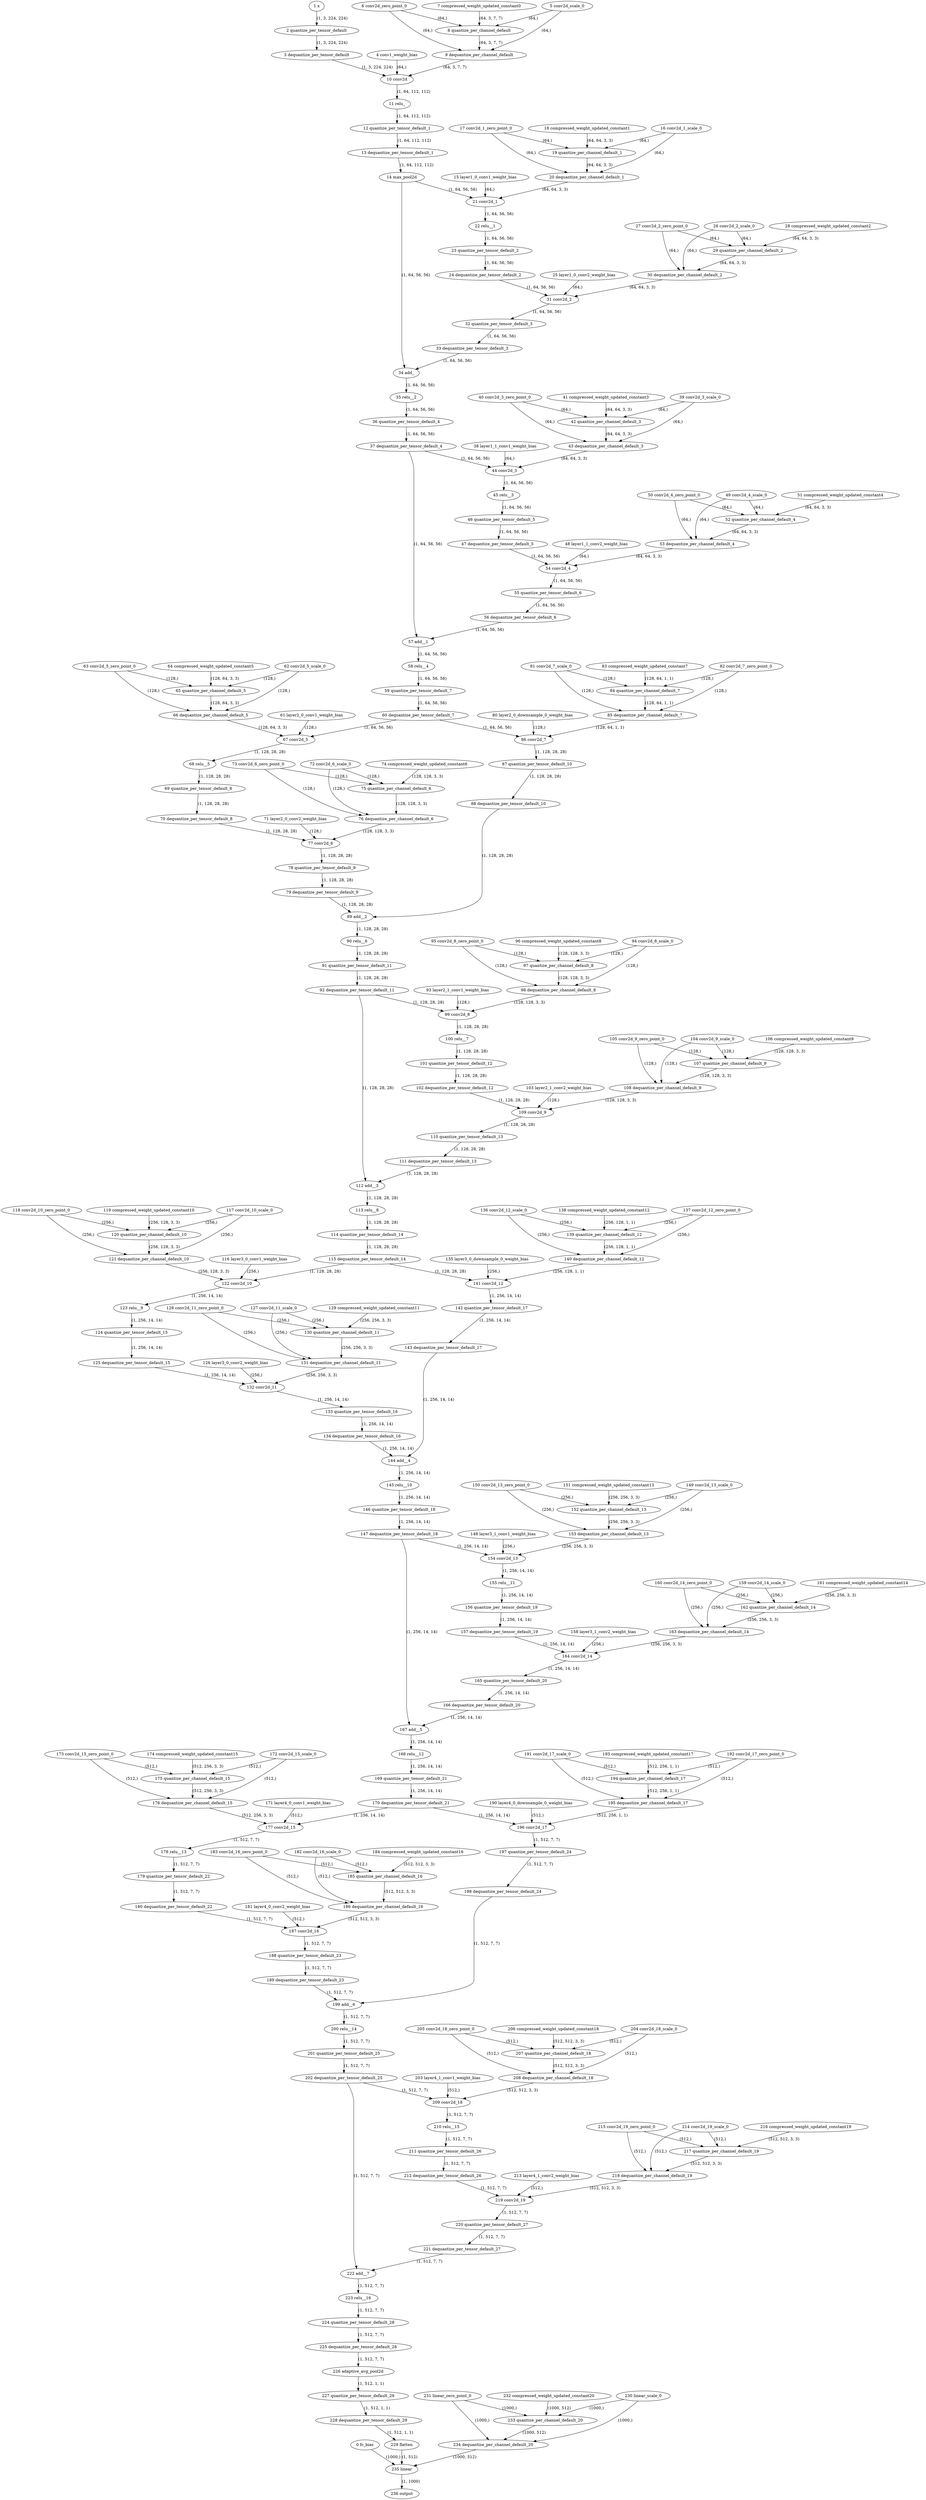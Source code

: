strict digraph {
"0 fc_bias" [id=0, type="get_attr"];
"1 x" [id=1, type=input];
"2 quantize_per_tensor_default" [id=2, type="quantize_per_tensor"];
"3 dequantize_per_tensor_default" [id=3, type="dequantize_per_tensor"];
"4 conv1_weight_bias" [id=4, type="get_attr"];
"5 conv2d_scale_0" [id=5, type="get_attr"];
"6 conv2d_zero_point_0" [id=6, type="get_attr"];
"7 compressed_weight_updated_constant0" [id=7, type="get_attr"];
"8 quantize_per_channel_default" [id=8, type="quantize_per_channel"];
"9 dequantize_per_channel_default" [id=9, type="dequantize_per_channel"];
"10 conv2d" [id=10, type=conv2d];
"11 relu_" [id=11, type="relu_"];
"12 quantize_per_tensor_default_1" [id=12, type="quantize_per_tensor"];
"13 dequantize_per_tensor_default_1" [id=13, type="dequantize_per_tensor"];
"14 max_pool2d" [id=14, type="max_pool2d"];
"15 layer1_0_conv1_weight_bias" [id=15, type="get_attr"];
"16 conv2d_1_scale_0" [id=16, type="get_attr"];
"17 conv2d_1_zero_point_0" [id=17, type="get_attr"];
"18 compressed_weight_updated_constant1" [id=18, type="get_attr"];
"19 quantize_per_channel_default_1" [id=19, type="quantize_per_channel"];
"20 dequantize_per_channel_default_1" [id=20, type="dequantize_per_channel"];
"21 conv2d_1" [id=21, type=conv2d];
"22 relu__1" [id=22, type="relu_"];
"23 quantize_per_tensor_default_2" [id=23, type="quantize_per_tensor"];
"24 dequantize_per_tensor_default_2" [id=24, type="dequantize_per_tensor"];
"25 layer1_0_conv2_weight_bias" [id=25, type="get_attr"];
"26 conv2d_2_scale_0" [id=26, type="get_attr"];
"27 conv2d_2_zero_point_0" [id=27, type="get_attr"];
"28 compressed_weight_updated_constant2" [id=28, type="get_attr"];
"29 quantize_per_channel_default_2" [id=29, type="quantize_per_channel"];
"30 dequantize_per_channel_default_2" [id=30, type="dequantize_per_channel"];
"31 conv2d_2" [id=31, type=conv2d];
"32 quantize_per_tensor_default_3" [id=32, type="quantize_per_tensor"];
"33 dequantize_per_tensor_default_3" [id=33, type="dequantize_per_tensor"];
"34 add_" [id=34, type="add_"];
"35 relu__2" [id=35, type="relu_"];
"36 quantize_per_tensor_default_4" [id=36, type="quantize_per_tensor"];
"37 dequantize_per_tensor_default_4" [id=37, type="dequantize_per_tensor"];
"38 layer1_1_conv1_weight_bias" [id=38, type="get_attr"];
"39 conv2d_3_scale_0" [id=39, type="get_attr"];
"40 conv2d_3_zero_point_0" [id=40, type="get_attr"];
"41 compressed_weight_updated_constant3" [id=41, type="get_attr"];
"42 quantize_per_channel_default_3" [id=42, type="quantize_per_channel"];
"43 dequantize_per_channel_default_3" [id=43, type="dequantize_per_channel"];
"44 conv2d_3" [id=44, type=conv2d];
"45 relu__3" [id=45, type="relu_"];
"46 quantize_per_tensor_default_5" [id=46, type="quantize_per_tensor"];
"47 dequantize_per_tensor_default_5" [id=47, type="dequantize_per_tensor"];
"48 layer1_1_conv2_weight_bias" [id=48, type="get_attr"];
"49 conv2d_4_scale_0" [id=49, type="get_attr"];
"50 conv2d_4_zero_point_0" [id=50, type="get_attr"];
"51 compressed_weight_updated_constant4" [id=51, type="get_attr"];
"52 quantize_per_channel_default_4" [id=52, type="quantize_per_channel"];
"53 dequantize_per_channel_default_4" [id=53, type="dequantize_per_channel"];
"54 conv2d_4" [id=54, type=conv2d];
"55 quantize_per_tensor_default_6" [id=55, type="quantize_per_tensor"];
"56 dequantize_per_tensor_default_6" [id=56, type="dequantize_per_tensor"];
"57 add__1" [id=57, type="add_"];
"58 relu__4" [id=58, type="relu_"];
"59 quantize_per_tensor_default_7" [id=59, type="quantize_per_tensor"];
"60 dequantize_per_tensor_default_7" [id=60, type="dequantize_per_tensor"];
"61 layer2_0_conv1_weight_bias" [id=61, type="get_attr"];
"62 conv2d_5_scale_0" [id=62, type="get_attr"];
"63 conv2d_5_zero_point_0" [id=63, type="get_attr"];
"64 compressed_weight_updated_constant5" [id=64, type="get_attr"];
"65 quantize_per_channel_default_5" [id=65, type="quantize_per_channel"];
"66 dequantize_per_channel_default_5" [id=66, type="dequantize_per_channel"];
"67 conv2d_5" [id=67, type=conv2d];
"68 relu__5" [id=68, type="relu_"];
"69 quantize_per_tensor_default_8" [id=69, type="quantize_per_tensor"];
"70 dequantize_per_tensor_default_8" [id=70, type="dequantize_per_tensor"];
"71 layer2_0_conv2_weight_bias" [id=71, type="get_attr"];
"72 conv2d_6_scale_0" [id=72, type="get_attr"];
"73 conv2d_6_zero_point_0" [id=73, type="get_attr"];
"74 compressed_weight_updated_constant6" [id=74, type="get_attr"];
"75 quantize_per_channel_default_6" [id=75, type="quantize_per_channel"];
"76 dequantize_per_channel_default_6" [id=76, type="dequantize_per_channel"];
"77 conv2d_6" [id=77, type=conv2d];
"78 quantize_per_tensor_default_9" [id=78, type="quantize_per_tensor"];
"79 dequantize_per_tensor_default_9" [id=79, type="dequantize_per_tensor"];
"80 layer2_0_downsample_0_weight_bias" [id=80, type="get_attr"];
"81 conv2d_7_scale_0" [id=81, type="get_attr"];
"82 conv2d_7_zero_point_0" [id=82, type="get_attr"];
"83 compressed_weight_updated_constant7" [id=83, type="get_attr"];
"84 quantize_per_channel_default_7" [id=84, type="quantize_per_channel"];
"85 dequantize_per_channel_default_7" [id=85, type="dequantize_per_channel"];
"86 conv2d_7" [id=86, type=conv2d];
"87 quantize_per_tensor_default_10" [id=87, type="quantize_per_tensor"];
"88 dequantize_per_tensor_default_10" [id=88, type="dequantize_per_tensor"];
"89 add__2" [id=89, type="add_"];
"90 relu__6" [id=90, type="relu_"];
"91 quantize_per_tensor_default_11" [id=91, type="quantize_per_tensor"];
"92 dequantize_per_tensor_default_11" [id=92, type="dequantize_per_tensor"];
"93 layer2_1_conv1_weight_bias" [id=93, type="get_attr"];
"94 conv2d_8_scale_0" [id=94, type="get_attr"];
"95 conv2d_8_zero_point_0" [id=95, type="get_attr"];
"96 compressed_weight_updated_constant8" [id=96, type="get_attr"];
"97 quantize_per_channel_default_8" [id=97, type="quantize_per_channel"];
"98 dequantize_per_channel_default_8" [id=98, type="dequantize_per_channel"];
"99 conv2d_8" [id=99, type=conv2d];
"100 relu__7" [id=100, type="relu_"];
"101 quantize_per_tensor_default_12" [id=101, type="quantize_per_tensor"];
"102 dequantize_per_tensor_default_12" [id=102, type="dequantize_per_tensor"];
"103 layer2_1_conv2_weight_bias" [id=103, type="get_attr"];
"104 conv2d_9_scale_0" [id=104, type="get_attr"];
"105 conv2d_9_zero_point_0" [id=105, type="get_attr"];
"106 compressed_weight_updated_constant9" [id=106, type="get_attr"];
"107 quantize_per_channel_default_9" [id=107, type="quantize_per_channel"];
"108 dequantize_per_channel_default_9" [id=108, type="dequantize_per_channel"];
"109 conv2d_9" [id=109, type=conv2d];
"110 quantize_per_tensor_default_13" [id=110, type="quantize_per_tensor"];
"111 dequantize_per_tensor_default_13" [id=111, type="dequantize_per_tensor"];
"112 add__3" [id=112, type="add_"];
"113 relu__8" [id=113, type="relu_"];
"114 quantize_per_tensor_default_14" [id=114, type="quantize_per_tensor"];
"115 dequantize_per_tensor_default_14" [id=115, type="dequantize_per_tensor"];
"116 layer3_0_conv1_weight_bias" [id=116, type="get_attr"];
"117 conv2d_10_scale_0" [id=117, type="get_attr"];
"118 conv2d_10_zero_point_0" [id=118, type="get_attr"];
"119 compressed_weight_updated_constant10" [id=119, type="get_attr"];
"120 quantize_per_channel_default_10" [id=120, type="quantize_per_channel"];
"121 dequantize_per_channel_default_10" [id=121, type="dequantize_per_channel"];
"122 conv2d_10" [id=122, type=conv2d];
"123 relu__9" [id=123, type="relu_"];
"124 quantize_per_tensor_default_15" [id=124, type="quantize_per_tensor"];
"125 dequantize_per_tensor_default_15" [id=125, type="dequantize_per_tensor"];
"126 layer3_0_conv2_weight_bias" [id=126, type="get_attr"];
"127 conv2d_11_scale_0" [id=127, type="get_attr"];
"128 conv2d_11_zero_point_0" [id=128, type="get_attr"];
"129 compressed_weight_updated_constant11" [id=129, type="get_attr"];
"130 quantize_per_channel_default_11" [id=130, type="quantize_per_channel"];
"131 dequantize_per_channel_default_11" [id=131, type="dequantize_per_channel"];
"132 conv2d_11" [id=132, type=conv2d];
"133 quantize_per_tensor_default_16" [id=133, type="quantize_per_tensor"];
"134 dequantize_per_tensor_default_16" [id=134, type="dequantize_per_tensor"];
"135 layer3_0_downsample_0_weight_bias" [id=135, type="get_attr"];
"136 conv2d_12_scale_0" [id=136, type="get_attr"];
"137 conv2d_12_zero_point_0" [id=137, type="get_attr"];
"138 compressed_weight_updated_constant12" [id=138, type="get_attr"];
"139 quantize_per_channel_default_12" [id=139, type="quantize_per_channel"];
"140 dequantize_per_channel_default_12" [id=140, type="dequantize_per_channel"];
"141 conv2d_12" [id=141, type=conv2d];
"142 quantize_per_tensor_default_17" [id=142, type="quantize_per_tensor"];
"143 dequantize_per_tensor_default_17" [id=143, type="dequantize_per_tensor"];
"144 add__4" [id=144, type="add_"];
"145 relu__10" [id=145, type="relu_"];
"146 quantize_per_tensor_default_18" [id=146, type="quantize_per_tensor"];
"147 dequantize_per_tensor_default_18" [id=147, type="dequantize_per_tensor"];
"148 layer3_1_conv1_weight_bias" [id=148, type="get_attr"];
"149 conv2d_13_scale_0" [id=149, type="get_attr"];
"150 conv2d_13_zero_point_0" [id=150, type="get_attr"];
"151 compressed_weight_updated_constant13" [id=151, type="get_attr"];
"152 quantize_per_channel_default_13" [id=152, type="quantize_per_channel"];
"153 dequantize_per_channel_default_13" [id=153, type="dequantize_per_channel"];
"154 conv2d_13" [id=154, type=conv2d];
"155 relu__11" [id=155, type="relu_"];
"156 quantize_per_tensor_default_19" [id=156, type="quantize_per_tensor"];
"157 dequantize_per_tensor_default_19" [id=157, type="dequantize_per_tensor"];
"158 layer3_1_conv2_weight_bias" [id=158, type="get_attr"];
"159 conv2d_14_scale_0" [id=159, type="get_attr"];
"160 conv2d_14_zero_point_0" [id=160, type="get_attr"];
"161 compressed_weight_updated_constant14" [id=161, type="get_attr"];
"162 quantize_per_channel_default_14" [id=162, type="quantize_per_channel"];
"163 dequantize_per_channel_default_14" [id=163, type="dequantize_per_channel"];
"164 conv2d_14" [id=164, type=conv2d];
"165 quantize_per_tensor_default_20" [id=165, type="quantize_per_tensor"];
"166 dequantize_per_tensor_default_20" [id=166, type="dequantize_per_tensor"];
"167 add__5" [id=167, type="add_"];
"168 relu__12" [id=168, type="relu_"];
"169 quantize_per_tensor_default_21" [id=169, type="quantize_per_tensor"];
"170 dequantize_per_tensor_default_21" [id=170, type="dequantize_per_tensor"];
"171 layer4_0_conv1_weight_bias" [id=171, type="get_attr"];
"172 conv2d_15_scale_0" [id=172, type="get_attr"];
"173 conv2d_15_zero_point_0" [id=173, type="get_attr"];
"174 compressed_weight_updated_constant15" [id=174, type="get_attr"];
"175 quantize_per_channel_default_15" [id=175, type="quantize_per_channel"];
"176 dequantize_per_channel_default_15" [id=176, type="dequantize_per_channel"];
"177 conv2d_15" [id=177, type=conv2d];
"178 relu__13" [id=178, type="relu_"];
"179 quantize_per_tensor_default_22" [id=179, type="quantize_per_tensor"];
"180 dequantize_per_tensor_default_22" [id=180, type="dequantize_per_tensor"];
"181 layer4_0_conv2_weight_bias" [id=181, type="get_attr"];
"182 conv2d_16_scale_0" [id=182, type="get_attr"];
"183 conv2d_16_zero_point_0" [id=183, type="get_attr"];
"184 compressed_weight_updated_constant16" [id=184, type="get_attr"];
"185 quantize_per_channel_default_16" [id=185, type="quantize_per_channel"];
"186 dequantize_per_channel_default_16" [id=186, type="dequantize_per_channel"];
"187 conv2d_16" [id=187, type=conv2d];
"188 quantize_per_tensor_default_23" [id=188, type="quantize_per_tensor"];
"189 dequantize_per_tensor_default_23" [id=189, type="dequantize_per_tensor"];
"190 layer4_0_downsample_0_weight_bias" [id=190, type="get_attr"];
"191 conv2d_17_scale_0" [id=191, type="get_attr"];
"192 conv2d_17_zero_point_0" [id=192, type="get_attr"];
"193 compressed_weight_updated_constant17" [id=193, type="get_attr"];
"194 quantize_per_channel_default_17" [id=194, type="quantize_per_channel"];
"195 dequantize_per_channel_default_17" [id=195, type="dequantize_per_channel"];
"196 conv2d_17" [id=196, type=conv2d];
"197 quantize_per_tensor_default_24" [id=197, type="quantize_per_tensor"];
"198 dequantize_per_tensor_default_24" [id=198, type="dequantize_per_tensor"];
"199 add__6" [id=199, type="add_"];
"200 relu__14" [id=200, type="relu_"];
"201 quantize_per_tensor_default_25" [id=201, type="quantize_per_tensor"];
"202 dequantize_per_tensor_default_25" [id=202, type="dequantize_per_tensor"];
"203 layer4_1_conv1_weight_bias" [id=203, type="get_attr"];
"204 conv2d_18_scale_0" [id=204, type="get_attr"];
"205 conv2d_18_zero_point_0" [id=205, type="get_attr"];
"206 compressed_weight_updated_constant18" [id=206, type="get_attr"];
"207 quantize_per_channel_default_18" [id=207, type="quantize_per_channel"];
"208 dequantize_per_channel_default_18" [id=208, type="dequantize_per_channel"];
"209 conv2d_18" [id=209, type=conv2d];
"210 relu__15" [id=210, type="relu_"];
"211 quantize_per_tensor_default_26" [id=211, type="quantize_per_tensor"];
"212 dequantize_per_tensor_default_26" [id=212, type="dequantize_per_tensor"];
"213 layer4_1_conv2_weight_bias" [id=213, type="get_attr"];
"214 conv2d_19_scale_0" [id=214, type="get_attr"];
"215 conv2d_19_zero_point_0" [id=215, type="get_attr"];
"216 compressed_weight_updated_constant19" [id=216, type="get_attr"];
"217 quantize_per_channel_default_19" [id=217, type="quantize_per_channel"];
"218 dequantize_per_channel_default_19" [id=218, type="dequantize_per_channel"];
"219 conv2d_19" [id=219, type=conv2d];
"220 quantize_per_tensor_default_27" [id=220, type="quantize_per_tensor"];
"221 dequantize_per_tensor_default_27" [id=221, type="dequantize_per_tensor"];
"222 add__7" [id=222, type="add_"];
"223 relu__16" [id=223, type="relu_"];
"224 quantize_per_tensor_default_28" [id=224, type="quantize_per_tensor"];
"225 dequantize_per_tensor_default_28" [id=225, type="dequantize_per_tensor"];
"226 adaptive_avg_pool2d" [id=226, type="adaptive_avg_pool2d"];
"227 quantize_per_tensor_default_29" [id=227, type="quantize_per_tensor"];
"228 dequantize_per_tensor_default_29" [id=228, type="dequantize_per_tensor"];
"229 flatten" [id=229, type=flatten];
"230 linear_scale_0" [id=230, type="get_attr"];
"231 linear_zero_point_0" [id=231, type="get_attr"];
"232 compressed_weight_updated_constant20" [id=232, type="get_attr"];
"233 quantize_per_channel_default_20" [id=233, type="quantize_per_channel"];
"234 dequantize_per_channel_default_20" [id=234, type="dequantize_per_channel"];
"235 linear" [id=235, type=linear];
"236 output" [id=236, type=output];
"0 fc_bias" -> "235 linear" [style=solid, label="(1000,)"];
"1 x" -> "2 quantize_per_tensor_default" [style=solid, label="(1, 3, 224, 224)"];
"2 quantize_per_tensor_default" -> "3 dequantize_per_tensor_default" [style=solid, label="(1, 3, 224, 224)"];
"3 dequantize_per_tensor_default" -> "10 conv2d" [style=solid, label="(1, 3, 224, 224)"];
"4 conv1_weight_bias" -> "10 conv2d" [style=solid, label="(64,)"];
"5 conv2d_scale_0" -> "8 quantize_per_channel_default" [style=solid, label="(64,)"];
"5 conv2d_scale_0" -> "9 dequantize_per_channel_default" [style=solid, label="(64,)"];
"6 conv2d_zero_point_0" -> "8 quantize_per_channel_default" [style=solid, label="(64,)"];
"6 conv2d_zero_point_0" -> "9 dequantize_per_channel_default" [style=solid, label="(64,)"];
"7 compressed_weight_updated_constant0" -> "8 quantize_per_channel_default" [style=solid, label="(64, 3, 7, 7)"];
"8 quantize_per_channel_default" -> "9 dequantize_per_channel_default" [style=solid, label="(64, 3, 7, 7)"];
"9 dequantize_per_channel_default" -> "10 conv2d" [style=solid, label="(64, 3, 7, 7)"];
"10 conv2d" -> "11 relu_" [style=solid, label="(1, 64, 112, 112)"];
"11 relu_" -> "12 quantize_per_tensor_default_1" [style=solid, label="(1, 64, 112, 112)"];
"12 quantize_per_tensor_default_1" -> "13 dequantize_per_tensor_default_1" [style=solid, label="(1, 64, 112, 112)"];
"13 dequantize_per_tensor_default_1" -> "14 max_pool2d" [style=solid, label="(1, 64, 112, 112)"];
"14 max_pool2d" -> "21 conv2d_1" [style=solid, label="(1, 64, 56, 56)"];
"14 max_pool2d" -> "34 add_" [style=solid, label="(1, 64, 56, 56)"];
"15 layer1_0_conv1_weight_bias" -> "21 conv2d_1" [style=solid, label="(64,)"];
"16 conv2d_1_scale_0" -> "19 quantize_per_channel_default_1" [style=solid, label="(64,)"];
"16 conv2d_1_scale_0" -> "20 dequantize_per_channel_default_1" [style=solid, label="(64,)"];
"17 conv2d_1_zero_point_0" -> "19 quantize_per_channel_default_1" [style=solid, label="(64,)"];
"17 conv2d_1_zero_point_0" -> "20 dequantize_per_channel_default_1" [style=solid, label="(64,)"];
"18 compressed_weight_updated_constant1" -> "19 quantize_per_channel_default_1" [style=solid, label="(64, 64, 3, 3)"];
"19 quantize_per_channel_default_1" -> "20 dequantize_per_channel_default_1" [style=solid, label="(64, 64, 3, 3)"];
"20 dequantize_per_channel_default_1" -> "21 conv2d_1" [style=solid, label="(64, 64, 3, 3)"];
"21 conv2d_1" -> "22 relu__1" [style=solid, label="(1, 64, 56, 56)"];
"22 relu__1" -> "23 quantize_per_tensor_default_2" [style=solid, label="(1, 64, 56, 56)"];
"23 quantize_per_tensor_default_2" -> "24 dequantize_per_tensor_default_2" [style=solid, label="(1, 64, 56, 56)"];
"24 dequantize_per_tensor_default_2" -> "31 conv2d_2" [style=solid, label="(1, 64, 56, 56)"];
"25 layer1_0_conv2_weight_bias" -> "31 conv2d_2" [style=solid, label="(64,)"];
"26 conv2d_2_scale_0" -> "29 quantize_per_channel_default_2" [style=solid, label="(64,)"];
"26 conv2d_2_scale_0" -> "30 dequantize_per_channel_default_2" [style=solid, label="(64,)"];
"27 conv2d_2_zero_point_0" -> "29 quantize_per_channel_default_2" [style=solid, label="(64,)"];
"27 conv2d_2_zero_point_0" -> "30 dequantize_per_channel_default_2" [style=solid, label="(64,)"];
"28 compressed_weight_updated_constant2" -> "29 quantize_per_channel_default_2" [style=solid, label="(64, 64, 3, 3)"];
"29 quantize_per_channel_default_2" -> "30 dequantize_per_channel_default_2" [style=solid, label="(64, 64, 3, 3)"];
"30 dequantize_per_channel_default_2" -> "31 conv2d_2" [style=solid, label="(64, 64, 3, 3)"];
"31 conv2d_2" -> "32 quantize_per_tensor_default_3" [style=solid, label="(1, 64, 56, 56)"];
"32 quantize_per_tensor_default_3" -> "33 dequantize_per_tensor_default_3" [style=solid, label="(1, 64, 56, 56)"];
"33 dequantize_per_tensor_default_3" -> "34 add_" [style=solid, label="(1, 64, 56, 56)"];
"34 add_" -> "35 relu__2" [style=solid, label="(1, 64, 56, 56)"];
"35 relu__2" -> "36 quantize_per_tensor_default_4" [style=solid, label="(1, 64, 56, 56)"];
"36 quantize_per_tensor_default_4" -> "37 dequantize_per_tensor_default_4" [style=solid, label="(1, 64, 56, 56)"];
"37 dequantize_per_tensor_default_4" -> "44 conv2d_3" [style=solid, label="(1, 64, 56, 56)"];
"37 dequantize_per_tensor_default_4" -> "57 add__1" [style=solid, label="(1, 64, 56, 56)"];
"38 layer1_1_conv1_weight_bias" -> "44 conv2d_3" [style=solid, label="(64,)"];
"39 conv2d_3_scale_0" -> "42 quantize_per_channel_default_3" [style=solid, label="(64,)"];
"39 conv2d_3_scale_0" -> "43 dequantize_per_channel_default_3" [style=solid, label="(64,)"];
"40 conv2d_3_zero_point_0" -> "42 quantize_per_channel_default_3" [style=solid, label="(64,)"];
"40 conv2d_3_zero_point_0" -> "43 dequantize_per_channel_default_3" [style=solid, label="(64,)"];
"41 compressed_weight_updated_constant3" -> "42 quantize_per_channel_default_3" [style=solid, label="(64, 64, 3, 3)"];
"42 quantize_per_channel_default_3" -> "43 dequantize_per_channel_default_3" [style=solid, label="(64, 64, 3, 3)"];
"43 dequantize_per_channel_default_3" -> "44 conv2d_3" [style=solid, label="(64, 64, 3, 3)"];
"44 conv2d_3" -> "45 relu__3" [style=solid, label="(1, 64, 56, 56)"];
"45 relu__3" -> "46 quantize_per_tensor_default_5" [style=solid, label="(1, 64, 56, 56)"];
"46 quantize_per_tensor_default_5" -> "47 dequantize_per_tensor_default_5" [style=solid, label="(1, 64, 56, 56)"];
"47 dequantize_per_tensor_default_5" -> "54 conv2d_4" [style=solid, label="(1, 64, 56, 56)"];
"48 layer1_1_conv2_weight_bias" -> "54 conv2d_4" [style=solid, label="(64,)"];
"49 conv2d_4_scale_0" -> "52 quantize_per_channel_default_4" [style=solid, label="(64,)"];
"49 conv2d_4_scale_0" -> "53 dequantize_per_channel_default_4" [style=solid, label="(64,)"];
"50 conv2d_4_zero_point_0" -> "52 quantize_per_channel_default_4" [style=solid, label="(64,)"];
"50 conv2d_4_zero_point_0" -> "53 dequantize_per_channel_default_4" [style=solid, label="(64,)"];
"51 compressed_weight_updated_constant4" -> "52 quantize_per_channel_default_4" [style=solid, label="(64, 64, 3, 3)"];
"52 quantize_per_channel_default_4" -> "53 dequantize_per_channel_default_4" [style=solid, label="(64, 64, 3, 3)"];
"53 dequantize_per_channel_default_4" -> "54 conv2d_4" [style=solid, label="(64, 64, 3, 3)"];
"54 conv2d_4" -> "55 quantize_per_tensor_default_6" [style=solid, label="(1, 64, 56, 56)"];
"55 quantize_per_tensor_default_6" -> "56 dequantize_per_tensor_default_6" [style=solid, label="(1, 64, 56, 56)"];
"56 dequantize_per_tensor_default_6" -> "57 add__1" [style=solid, label="(1, 64, 56, 56)"];
"57 add__1" -> "58 relu__4" [style=solid, label="(1, 64, 56, 56)"];
"58 relu__4" -> "59 quantize_per_tensor_default_7" [style=solid, label="(1, 64, 56, 56)"];
"59 quantize_per_tensor_default_7" -> "60 dequantize_per_tensor_default_7" [style=solid, label="(1, 64, 56, 56)"];
"60 dequantize_per_tensor_default_7" -> "67 conv2d_5" [style=solid, label="(1, 64, 56, 56)"];
"60 dequantize_per_tensor_default_7" -> "86 conv2d_7" [style=solid, label="(1, 64, 56, 56)"];
"61 layer2_0_conv1_weight_bias" -> "67 conv2d_5" [style=solid, label="(128,)"];
"62 conv2d_5_scale_0" -> "65 quantize_per_channel_default_5" [style=solid, label="(128,)"];
"62 conv2d_5_scale_0" -> "66 dequantize_per_channel_default_5" [style=solid, label="(128,)"];
"63 conv2d_5_zero_point_0" -> "65 quantize_per_channel_default_5" [style=solid, label="(128,)"];
"63 conv2d_5_zero_point_0" -> "66 dequantize_per_channel_default_5" [style=solid, label="(128,)"];
"64 compressed_weight_updated_constant5" -> "65 quantize_per_channel_default_5" [style=solid, label="(128, 64, 3, 3)"];
"65 quantize_per_channel_default_5" -> "66 dequantize_per_channel_default_5" [style=solid, label="(128, 64, 3, 3)"];
"66 dequantize_per_channel_default_5" -> "67 conv2d_5" [style=solid, label="(128, 64, 3, 3)"];
"67 conv2d_5" -> "68 relu__5" [style=solid, label="(1, 128, 28, 28)"];
"68 relu__5" -> "69 quantize_per_tensor_default_8" [style=solid, label="(1, 128, 28, 28)"];
"69 quantize_per_tensor_default_8" -> "70 dequantize_per_tensor_default_8" [style=solid, label="(1, 128, 28, 28)"];
"70 dequantize_per_tensor_default_8" -> "77 conv2d_6" [style=solid, label="(1, 128, 28, 28)"];
"71 layer2_0_conv2_weight_bias" -> "77 conv2d_6" [style=solid, label="(128,)"];
"72 conv2d_6_scale_0" -> "75 quantize_per_channel_default_6" [style=solid, label="(128,)"];
"72 conv2d_6_scale_0" -> "76 dequantize_per_channel_default_6" [style=solid, label="(128,)"];
"73 conv2d_6_zero_point_0" -> "75 quantize_per_channel_default_6" [style=solid, label="(128,)"];
"73 conv2d_6_zero_point_0" -> "76 dequantize_per_channel_default_6" [style=solid, label="(128,)"];
"74 compressed_weight_updated_constant6" -> "75 quantize_per_channel_default_6" [style=solid, label="(128, 128, 3, 3)"];
"75 quantize_per_channel_default_6" -> "76 dequantize_per_channel_default_6" [style=solid, label="(128, 128, 3, 3)"];
"76 dequantize_per_channel_default_6" -> "77 conv2d_6" [style=solid, label="(128, 128, 3, 3)"];
"77 conv2d_6" -> "78 quantize_per_tensor_default_9" [style=solid, label="(1, 128, 28, 28)"];
"78 quantize_per_tensor_default_9" -> "79 dequantize_per_tensor_default_9" [style=solid, label="(1, 128, 28, 28)"];
"79 dequantize_per_tensor_default_9" -> "89 add__2" [style=solid, label="(1, 128, 28, 28)"];
"80 layer2_0_downsample_0_weight_bias" -> "86 conv2d_7" [style=solid, label="(128,)"];
"81 conv2d_7_scale_0" -> "84 quantize_per_channel_default_7" [style=solid, label="(128,)"];
"81 conv2d_7_scale_0" -> "85 dequantize_per_channel_default_7" [style=solid, label="(128,)"];
"82 conv2d_7_zero_point_0" -> "84 quantize_per_channel_default_7" [style=solid, label="(128,)"];
"82 conv2d_7_zero_point_0" -> "85 dequantize_per_channel_default_7" [style=solid, label="(128,)"];
"83 compressed_weight_updated_constant7" -> "84 quantize_per_channel_default_7" [style=solid, label="(128, 64, 1, 1)"];
"84 quantize_per_channel_default_7" -> "85 dequantize_per_channel_default_7" [style=solid, label="(128, 64, 1, 1)"];
"85 dequantize_per_channel_default_7" -> "86 conv2d_7" [style=solid, label="(128, 64, 1, 1)"];
"86 conv2d_7" -> "87 quantize_per_tensor_default_10" [style=solid, label="(1, 128, 28, 28)"];
"87 quantize_per_tensor_default_10" -> "88 dequantize_per_tensor_default_10" [style=solid, label="(1, 128, 28, 28)"];
"88 dequantize_per_tensor_default_10" -> "89 add__2" [style=solid, label="(1, 128, 28, 28)"];
"89 add__2" -> "90 relu__6" [style=solid, label="(1, 128, 28, 28)"];
"90 relu__6" -> "91 quantize_per_tensor_default_11" [style=solid, label="(1, 128, 28, 28)"];
"91 quantize_per_tensor_default_11" -> "92 dequantize_per_tensor_default_11" [style=solid, label="(1, 128, 28, 28)"];
"92 dequantize_per_tensor_default_11" -> "99 conv2d_8" [style=solid, label="(1, 128, 28, 28)"];
"92 dequantize_per_tensor_default_11" -> "112 add__3" [style=solid, label="(1, 128, 28, 28)"];
"93 layer2_1_conv1_weight_bias" -> "99 conv2d_8" [style=solid, label="(128,)"];
"94 conv2d_8_scale_0" -> "97 quantize_per_channel_default_8" [style=solid, label="(128,)"];
"94 conv2d_8_scale_0" -> "98 dequantize_per_channel_default_8" [style=solid, label="(128,)"];
"95 conv2d_8_zero_point_0" -> "97 quantize_per_channel_default_8" [style=solid, label="(128,)"];
"95 conv2d_8_zero_point_0" -> "98 dequantize_per_channel_default_8" [style=solid, label="(128,)"];
"96 compressed_weight_updated_constant8" -> "97 quantize_per_channel_default_8" [style=solid, label="(128, 128, 3, 3)"];
"97 quantize_per_channel_default_8" -> "98 dequantize_per_channel_default_8" [style=solid, label="(128, 128, 3, 3)"];
"98 dequantize_per_channel_default_8" -> "99 conv2d_8" [style=solid, label="(128, 128, 3, 3)"];
"99 conv2d_8" -> "100 relu__7" [style=solid, label="(1, 128, 28, 28)"];
"100 relu__7" -> "101 quantize_per_tensor_default_12" [style=solid, label="(1, 128, 28, 28)"];
"101 quantize_per_tensor_default_12" -> "102 dequantize_per_tensor_default_12" [style=solid, label="(1, 128, 28, 28)"];
"102 dequantize_per_tensor_default_12" -> "109 conv2d_9" [style=solid, label="(1, 128, 28, 28)"];
"103 layer2_1_conv2_weight_bias" -> "109 conv2d_9" [style=solid, label="(128,)"];
"104 conv2d_9_scale_0" -> "107 quantize_per_channel_default_9" [style=solid, label="(128,)"];
"104 conv2d_9_scale_0" -> "108 dequantize_per_channel_default_9" [style=solid, label="(128,)"];
"105 conv2d_9_zero_point_0" -> "107 quantize_per_channel_default_9" [style=solid, label="(128,)"];
"105 conv2d_9_zero_point_0" -> "108 dequantize_per_channel_default_9" [style=solid, label="(128,)"];
"106 compressed_weight_updated_constant9" -> "107 quantize_per_channel_default_9" [style=solid, label="(128, 128, 3, 3)"];
"107 quantize_per_channel_default_9" -> "108 dequantize_per_channel_default_9" [style=solid, label="(128, 128, 3, 3)"];
"108 dequantize_per_channel_default_9" -> "109 conv2d_9" [style=solid, label="(128, 128, 3, 3)"];
"109 conv2d_9" -> "110 quantize_per_tensor_default_13" [style=solid, label="(1, 128, 28, 28)"];
"110 quantize_per_tensor_default_13" -> "111 dequantize_per_tensor_default_13" [style=solid, label="(1, 128, 28, 28)"];
"111 dequantize_per_tensor_default_13" -> "112 add__3" [style=solid, label="(1, 128, 28, 28)"];
"112 add__3" -> "113 relu__8" [style=solid, label="(1, 128, 28, 28)"];
"113 relu__8" -> "114 quantize_per_tensor_default_14" [style=solid, label="(1, 128, 28, 28)"];
"114 quantize_per_tensor_default_14" -> "115 dequantize_per_tensor_default_14" [style=solid, label="(1, 128, 28, 28)"];
"115 dequantize_per_tensor_default_14" -> "122 conv2d_10" [style=solid, label="(1, 128, 28, 28)"];
"115 dequantize_per_tensor_default_14" -> "141 conv2d_12" [style=solid, label="(1, 128, 28, 28)"];
"116 layer3_0_conv1_weight_bias" -> "122 conv2d_10" [style=solid, label="(256,)"];
"117 conv2d_10_scale_0" -> "120 quantize_per_channel_default_10" [style=solid, label="(256,)"];
"117 conv2d_10_scale_0" -> "121 dequantize_per_channel_default_10" [style=solid, label="(256,)"];
"118 conv2d_10_zero_point_0" -> "120 quantize_per_channel_default_10" [style=solid, label="(256,)"];
"118 conv2d_10_zero_point_0" -> "121 dequantize_per_channel_default_10" [style=solid, label="(256,)"];
"119 compressed_weight_updated_constant10" -> "120 quantize_per_channel_default_10" [style=solid, label="(256, 128, 3, 3)"];
"120 quantize_per_channel_default_10" -> "121 dequantize_per_channel_default_10" [style=solid, label="(256, 128, 3, 3)"];
"121 dequantize_per_channel_default_10" -> "122 conv2d_10" [style=solid, label="(256, 128, 3, 3)"];
"122 conv2d_10" -> "123 relu__9" [style=solid, label="(1, 256, 14, 14)"];
"123 relu__9" -> "124 quantize_per_tensor_default_15" [style=solid, label="(1, 256, 14, 14)"];
"124 quantize_per_tensor_default_15" -> "125 dequantize_per_tensor_default_15" [style=solid, label="(1, 256, 14, 14)"];
"125 dequantize_per_tensor_default_15" -> "132 conv2d_11" [style=solid, label="(1, 256, 14, 14)"];
"126 layer3_0_conv2_weight_bias" -> "132 conv2d_11" [style=solid, label="(256,)"];
"127 conv2d_11_scale_0" -> "130 quantize_per_channel_default_11" [style=solid, label="(256,)"];
"127 conv2d_11_scale_0" -> "131 dequantize_per_channel_default_11" [style=solid, label="(256,)"];
"128 conv2d_11_zero_point_0" -> "130 quantize_per_channel_default_11" [style=solid, label="(256,)"];
"128 conv2d_11_zero_point_0" -> "131 dequantize_per_channel_default_11" [style=solid, label="(256,)"];
"129 compressed_weight_updated_constant11" -> "130 quantize_per_channel_default_11" [style=solid, label="(256, 256, 3, 3)"];
"130 quantize_per_channel_default_11" -> "131 dequantize_per_channel_default_11" [style=solid, label="(256, 256, 3, 3)"];
"131 dequantize_per_channel_default_11" -> "132 conv2d_11" [style=solid, label="(256, 256, 3, 3)"];
"132 conv2d_11" -> "133 quantize_per_tensor_default_16" [style=solid, label="(1, 256, 14, 14)"];
"133 quantize_per_tensor_default_16" -> "134 dequantize_per_tensor_default_16" [style=solid, label="(1, 256, 14, 14)"];
"134 dequantize_per_tensor_default_16" -> "144 add__4" [style=solid, label="(1, 256, 14, 14)"];
"135 layer3_0_downsample_0_weight_bias" -> "141 conv2d_12" [style=solid, label="(256,)"];
"136 conv2d_12_scale_0" -> "139 quantize_per_channel_default_12" [style=solid, label="(256,)"];
"136 conv2d_12_scale_0" -> "140 dequantize_per_channel_default_12" [style=solid, label="(256,)"];
"137 conv2d_12_zero_point_0" -> "139 quantize_per_channel_default_12" [style=solid, label="(256,)"];
"137 conv2d_12_zero_point_0" -> "140 dequantize_per_channel_default_12" [style=solid, label="(256,)"];
"138 compressed_weight_updated_constant12" -> "139 quantize_per_channel_default_12" [style=solid, label="(256, 128, 1, 1)"];
"139 quantize_per_channel_default_12" -> "140 dequantize_per_channel_default_12" [style=solid, label="(256, 128, 1, 1)"];
"140 dequantize_per_channel_default_12" -> "141 conv2d_12" [style=solid, label="(256, 128, 1, 1)"];
"141 conv2d_12" -> "142 quantize_per_tensor_default_17" [style=solid, label="(1, 256, 14, 14)"];
"142 quantize_per_tensor_default_17" -> "143 dequantize_per_tensor_default_17" [style=solid, label="(1, 256, 14, 14)"];
"143 dequantize_per_tensor_default_17" -> "144 add__4" [style=solid, label="(1, 256, 14, 14)"];
"144 add__4" -> "145 relu__10" [style=solid, label="(1, 256, 14, 14)"];
"145 relu__10" -> "146 quantize_per_tensor_default_18" [style=solid, label="(1, 256, 14, 14)"];
"146 quantize_per_tensor_default_18" -> "147 dequantize_per_tensor_default_18" [style=solid, label="(1, 256, 14, 14)"];
"147 dequantize_per_tensor_default_18" -> "154 conv2d_13" [style=solid, label="(1, 256, 14, 14)"];
"147 dequantize_per_tensor_default_18" -> "167 add__5" [style=solid, label="(1, 256, 14, 14)"];
"148 layer3_1_conv1_weight_bias" -> "154 conv2d_13" [style=solid, label="(256,)"];
"149 conv2d_13_scale_0" -> "152 quantize_per_channel_default_13" [style=solid, label="(256,)"];
"149 conv2d_13_scale_0" -> "153 dequantize_per_channel_default_13" [style=solid, label="(256,)"];
"150 conv2d_13_zero_point_0" -> "152 quantize_per_channel_default_13" [style=solid, label="(256,)"];
"150 conv2d_13_zero_point_0" -> "153 dequantize_per_channel_default_13" [style=solid, label="(256,)"];
"151 compressed_weight_updated_constant13" -> "152 quantize_per_channel_default_13" [style=solid, label="(256, 256, 3, 3)"];
"152 quantize_per_channel_default_13" -> "153 dequantize_per_channel_default_13" [style=solid, label="(256, 256, 3, 3)"];
"153 dequantize_per_channel_default_13" -> "154 conv2d_13" [style=solid, label="(256, 256, 3, 3)"];
"154 conv2d_13" -> "155 relu__11" [style=solid, label="(1, 256, 14, 14)"];
"155 relu__11" -> "156 quantize_per_tensor_default_19" [style=solid, label="(1, 256, 14, 14)"];
"156 quantize_per_tensor_default_19" -> "157 dequantize_per_tensor_default_19" [style=solid, label="(1, 256, 14, 14)"];
"157 dequantize_per_tensor_default_19" -> "164 conv2d_14" [style=solid, label="(1, 256, 14, 14)"];
"158 layer3_1_conv2_weight_bias" -> "164 conv2d_14" [style=solid, label="(256,)"];
"159 conv2d_14_scale_0" -> "162 quantize_per_channel_default_14" [style=solid, label="(256,)"];
"159 conv2d_14_scale_0" -> "163 dequantize_per_channel_default_14" [style=solid, label="(256,)"];
"160 conv2d_14_zero_point_0" -> "162 quantize_per_channel_default_14" [style=solid, label="(256,)"];
"160 conv2d_14_zero_point_0" -> "163 dequantize_per_channel_default_14" [style=solid, label="(256,)"];
"161 compressed_weight_updated_constant14" -> "162 quantize_per_channel_default_14" [style=solid, label="(256, 256, 3, 3)"];
"162 quantize_per_channel_default_14" -> "163 dequantize_per_channel_default_14" [style=solid, label="(256, 256, 3, 3)"];
"163 dequantize_per_channel_default_14" -> "164 conv2d_14" [style=solid, label="(256, 256, 3, 3)"];
"164 conv2d_14" -> "165 quantize_per_tensor_default_20" [style=solid, label="(1, 256, 14, 14)"];
"165 quantize_per_tensor_default_20" -> "166 dequantize_per_tensor_default_20" [style=solid, label="(1, 256, 14, 14)"];
"166 dequantize_per_tensor_default_20" -> "167 add__5" [style=solid, label="(1, 256, 14, 14)"];
"167 add__5" -> "168 relu__12" [style=solid, label="(1, 256, 14, 14)"];
"168 relu__12" -> "169 quantize_per_tensor_default_21" [style=solid, label="(1, 256, 14, 14)"];
"169 quantize_per_tensor_default_21" -> "170 dequantize_per_tensor_default_21" [style=solid, label="(1, 256, 14, 14)"];
"170 dequantize_per_tensor_default_21" -> "177 conv2d_15" [style=solid, label="(1, 256, 14, 14)"];
"170 dequantize_per_tensor_default_21" -> "196 conv2d_17" [style=solid, label="(1, 256, 14, 14)"];
"171 layer4_0_conv1_weight_bias" -> "177 conv2d_15" [style=solid, label="(512,)"];
"172 conv2d_15_scale_0" -> "175 quantize_per_channel_default_15" [style=solid, label="(512,)"];
"172 conv2d_15_scale_0" -> "176 dequantize_per_channel_default_15" [style=solid, label="(512,)"];
"173 conv2d_15_zero_point_0" -> "175 quantize_per_channel_default_15" [style=solid, label="(512,)"];
"173 conv2d_15_zero_point_0" -> "176 dequantize_per_channel_default_15" [style=solid, label="(512,)"];
"174 compressed_weight_updated_constant15" -> "175 quantize_per_channel_default_15" [style=solid, label="(512, 256, 3, 3)"];
"175 quantize_per_channel_default_15" -> "176 dequantize_per_channel_default_15" [style=solid, label="(512, 256, 3, 3)"];
"176 dequantize_per_channel_default_15" -> "177 conv2d_15" [style=solid, label="(512, 256, 3, 3)"];
"177 conv2d_15" -> "178 relu__13" [style=solid, label="(1, 512, 7, 7)"];
"178 relu__13" -> "179 quantize_per_tensor_default_22" [style=solid, label="(1, 512, 7, 7)"];
"179 quantize_per_tensor_default_22" -> "180 dequantize_per_tensor_default_22" [style=solid, label="(1, 512, 7, 7)"];
"180 dequantize_per_tensor_default_22" -> "187 conv2d_16" [style=solid, label="(1, 512, 7, 7)"];
"181 layer4_0_conv2_weight_bias" -> "187 conv2d_16" [style=solid, label="(512,)"];
"182 conv2d_16_scale_0" -> "185 quantize_per_channel_default_16" [style=solid, label="(512,)"];
"182 conv2d_16_scale_0" -> "186 dequantize_per_channel_default_16" [style=solid, label="(512,)"];
"183 conv2d_16_zero_point_0" -> "185 quantize_per_channel_default_16" [style=solid, label="(512,)"];
"183 conv2d_16_zero_point_0" -> "186 dequantize_per_channel_default_16" [style=solid, label="(512,)"];
"184 compressed_weight_updated_constant16" -> "185 quantize_per_channel_default_16" [style=solid, label="(512, 512, 3, 3)"];
"185 quantize_per_channel_default_16" -> "186 dequantize_per_channel_default_16" [style=solid, label="(512, 512, 3, 3)"];
"186 dequantize_per_channel_default_16" -> "187 conv2d_16" [style=solid, label="(512, 512, 3, 3)"];
"187 conv2d_16" -> "188 quantize_per_tensor_default_23" [style=solid, label="(1, 512, 7, 7)"];
"188 quantize_per_tensor_default_23" -> "189 dequantize_per_tensor_default_23" [style=solid, label="(1, 512, 7, 7)"];
"189 dequantize_per_tensor_default_23" -> "199 add__6" [style=solid, label="(1, 512, 7, 7)"];
"190 layer4_0_downsample_0_weight_bias" -> "196 conv2d_17" [style=solid, label="(512,)"];
"191 conv2d_17_scale_0" -> "194 quantize_per_channel_default_17" [style=solid, label="(512,)"];
"191 conv2d_17_scale_0" -> "195 dequantize_per_channel_default_17" [style=solid, label="(512,)"];
"192 conv2d_17_zero_point_0" -> "194 quantize_per_channel_default_17" [style=solid, label="(512,)"];
"192 conv2d_17_zero_point_0" -> "195 dequantize_per_channel_default_17" [style=solid, label="(512,)"];
"193 compressed_weight_updated_constant17" -> "194 quantize_per_channel_default_17" [style=solid, label="(512, 256, 1, 1)"];
"194 quantize_per_channel_default_17" -> "195 dequantize_per_channel_default_17" [style=solid, label="(512, 256, 1, 1)"];
"195 dequantize_per_channel_default_17" -> "196 conv2d_17" [style=solid, label="(512, 256, 1, 1)"];
"196 conv2d_17" -> "197 quantize_per_tensor_default_24" [style=solid, label="(1, 512, 7, 7)"];
"197 quantize_per_tensor_default_24" -> "198 dequantize_per_tensor_default_24" [style=solid, label="(1, 512, 7, 7)"];
"198 dequantize_per_tensor_default_24" -> "199 add__6" [style=solid, label="(1, 512, 7, 7)"];
"199 add__6" -> "200 relu__14" [style=solid, label="(1, 512, 7, 7)"];
"200 relu__14" -> "201 quantize_per_tensor_default_25" [style=solid, label="(1, 512, 7, 7)"];
"201 quantize_per_tensor_default_25" -> "202 dequantize_per_tensor_default_25" [style=solid, label="(1, 512, 7, 7)"];
"202 dequantize_per_tensor_default_25" -> "209 conv2d_18" [style=solid, label="(1, 512, 7, 7)"];
"202 dequantize_per_tensor_default_25" -> "222 add__7" [style=solid, label="(1, 512, 7, 7)"];
"203 layer4_1_conv1_weight_bias" -> "209 conv2d_18" [style=solid, label="(512,)"];
"204 conv2d_18_scale_0" -> "207 quantize_per_channel_default_18" [style=solid, label="(512,)"];
"204 conv2d_18_scale_0" -> "208 dequantize_per_channel_default_18" [style=solid, label="(512,)"];
"205 conv2d_18_zero_point_0" -> "207 quantize_per_channel_default_18" [style=solid, label="(512,)"];
"205 conv2d_18_zero_point_0" -> "208 dequantize_per_channel_default_18" [style=solid, label="(512,)"];
"206 compressed_weight_updated_constant18" -> "207 quantize_per_channel_default_18" [style=solid, label="(512, 512, 3, 3)"];
"207 quantize_per_channel_default_18" -> "208 dequantize_per_channel_default_18" [style=solid, label="(512, 512, 3, 3)"];
"208 dequantize_per_channel_default_18" -> "209 conv2d_18" [style=solid, label="(512, 512, 3, 3)"];
"209 conv2d_18" -> "210 relu__15" [style=solid, label="(1, 512, 7, 7)"];
"210 relu__15" -> "211 quantize_per_tensor_default_26" [style=solid, label="(1, 512, 7, 7)"];
"211 quantize_per_tensor_default_26" -> "212 dequantize_per_tensor_default_26" [style=solid, label="(1, 512, 7, 7)"];
"212 dequantize_per_tensor_default_26" -> "219 conv2d_19" [style=solid, label="(1, 512, 7, 7)"];
"213 layer4_1_conv2_weight_bias" -> "219 conv2d_19" [style=solid, label="(512,)"];
"214 conv2d_19_scale_0" -> "217 quantize_per_channel_default_19" [style=solid, label="(512,)"];
"214 conv2d_19_scale_0" -> "218 dequantize_per_channel_default_19" [style=solid, label="(512,)"];
"215 conv2d_19_zero_point_0" -> "217 quantize_per_channel_default_19" [style=solid, label="(512,)"];
"215 conv2d_19_zero_point_0" -> "218 dequantize_per_channel_default_19" [style=solid, label="(512,)"];
"216 compressed_weight_updated_constant19" -> "217 quantize_per_channel_default_19" [style=solid, label="(512, 512, 3, 3)"];
"217 quantize_per_channel_default_19" -> "218 dequantize_per_channel_default_19" [style=solid, label="(512, 512, 3, 3)"];
"218 dequantize_per_channel_default_19" -> "219 conv2d_19" [style=solid, label="(512, 512, 3, 3)"];
"219 conv2d_19" -> "220 quantize_per_tensor_default_27" [style=solid, label="(1, 512, 7, 7)"];
"220 quantize_per_tensor_default_27" -> "221 dequantize_per_tensor_default_27" [style=solid, label="(1, 512, 7, 7)"];
"221 dequantize_per_tensor_default_27" -> "222 add__7" [style=solid, label="(1, 512, 7, 7)"];
"222 add__7" -> "223 relu__16" [style=solid, label="(1, 512, 7, 7)"];
"223 relu__16" -> "224 quantize_per_tensor_default_28" [style=solid, label="(1, 512, 7, 7)"];
"224 quantize_per_tensor_default_28" -> "225 dequantize_per_tensor_default_28" [style=solid, label="(1, 512, 7, 7)"];
"225 dequantize_per_tensor_default_28" -> "226 adaptive_avg_pool2d" [style=solid, label="(1, 512, 7, 7)"];
"226 adaptive_avg_pool2d" -> "227 quantize_per_tensor_default_29" [style=solid, label="(1, 512, 1, 1)"];
"227 quantize_per_tensor_default_29" -> "228 dequantize_per_tensor_default_29" [style=solid, label="(1, 512, 1, 1)"];
"228 dequantize_per_tensor_default_29" -> "229 flatten" [style=solid, label="(1, 512, 1, 1)"];
"229 flatten" -> "235 linear" [style=solid, label="(1, 512)"];
"230 linear_scale_0" -> "233 quantize_per_channel_default_20" [style=solid, label="(1000,)"];
"230 linear_scale_0" -> "234 dequantize_per_channel_default_20" [style=solid, label="(1000,)"];
"231 linear_zero_point_0" -> "233 quantize_per_channel_default_20" [style=solid, label="(1000,)"];
"231 linear_zero_point_0" -> "234 dequantize_per_channel_default_20" [style=solid, label="(1000,)"];
"232 compressed_weight_updated_constant20" -> "233 quantize_per_channel_default_20" [style=solid, label="(1000, 512)"];
"233 quantize_per_channel_default_20" -> "234 dequantize_per_channel_default_20" [style=solid, label="(1000, 512)"];
"234 dequantize_per_channel_default_20" -> "235 linear" [style=solid, label="(1000, 512)"];
"235 linear" -> "236 output" [style=solid, label="(1, 1000)"];
}

